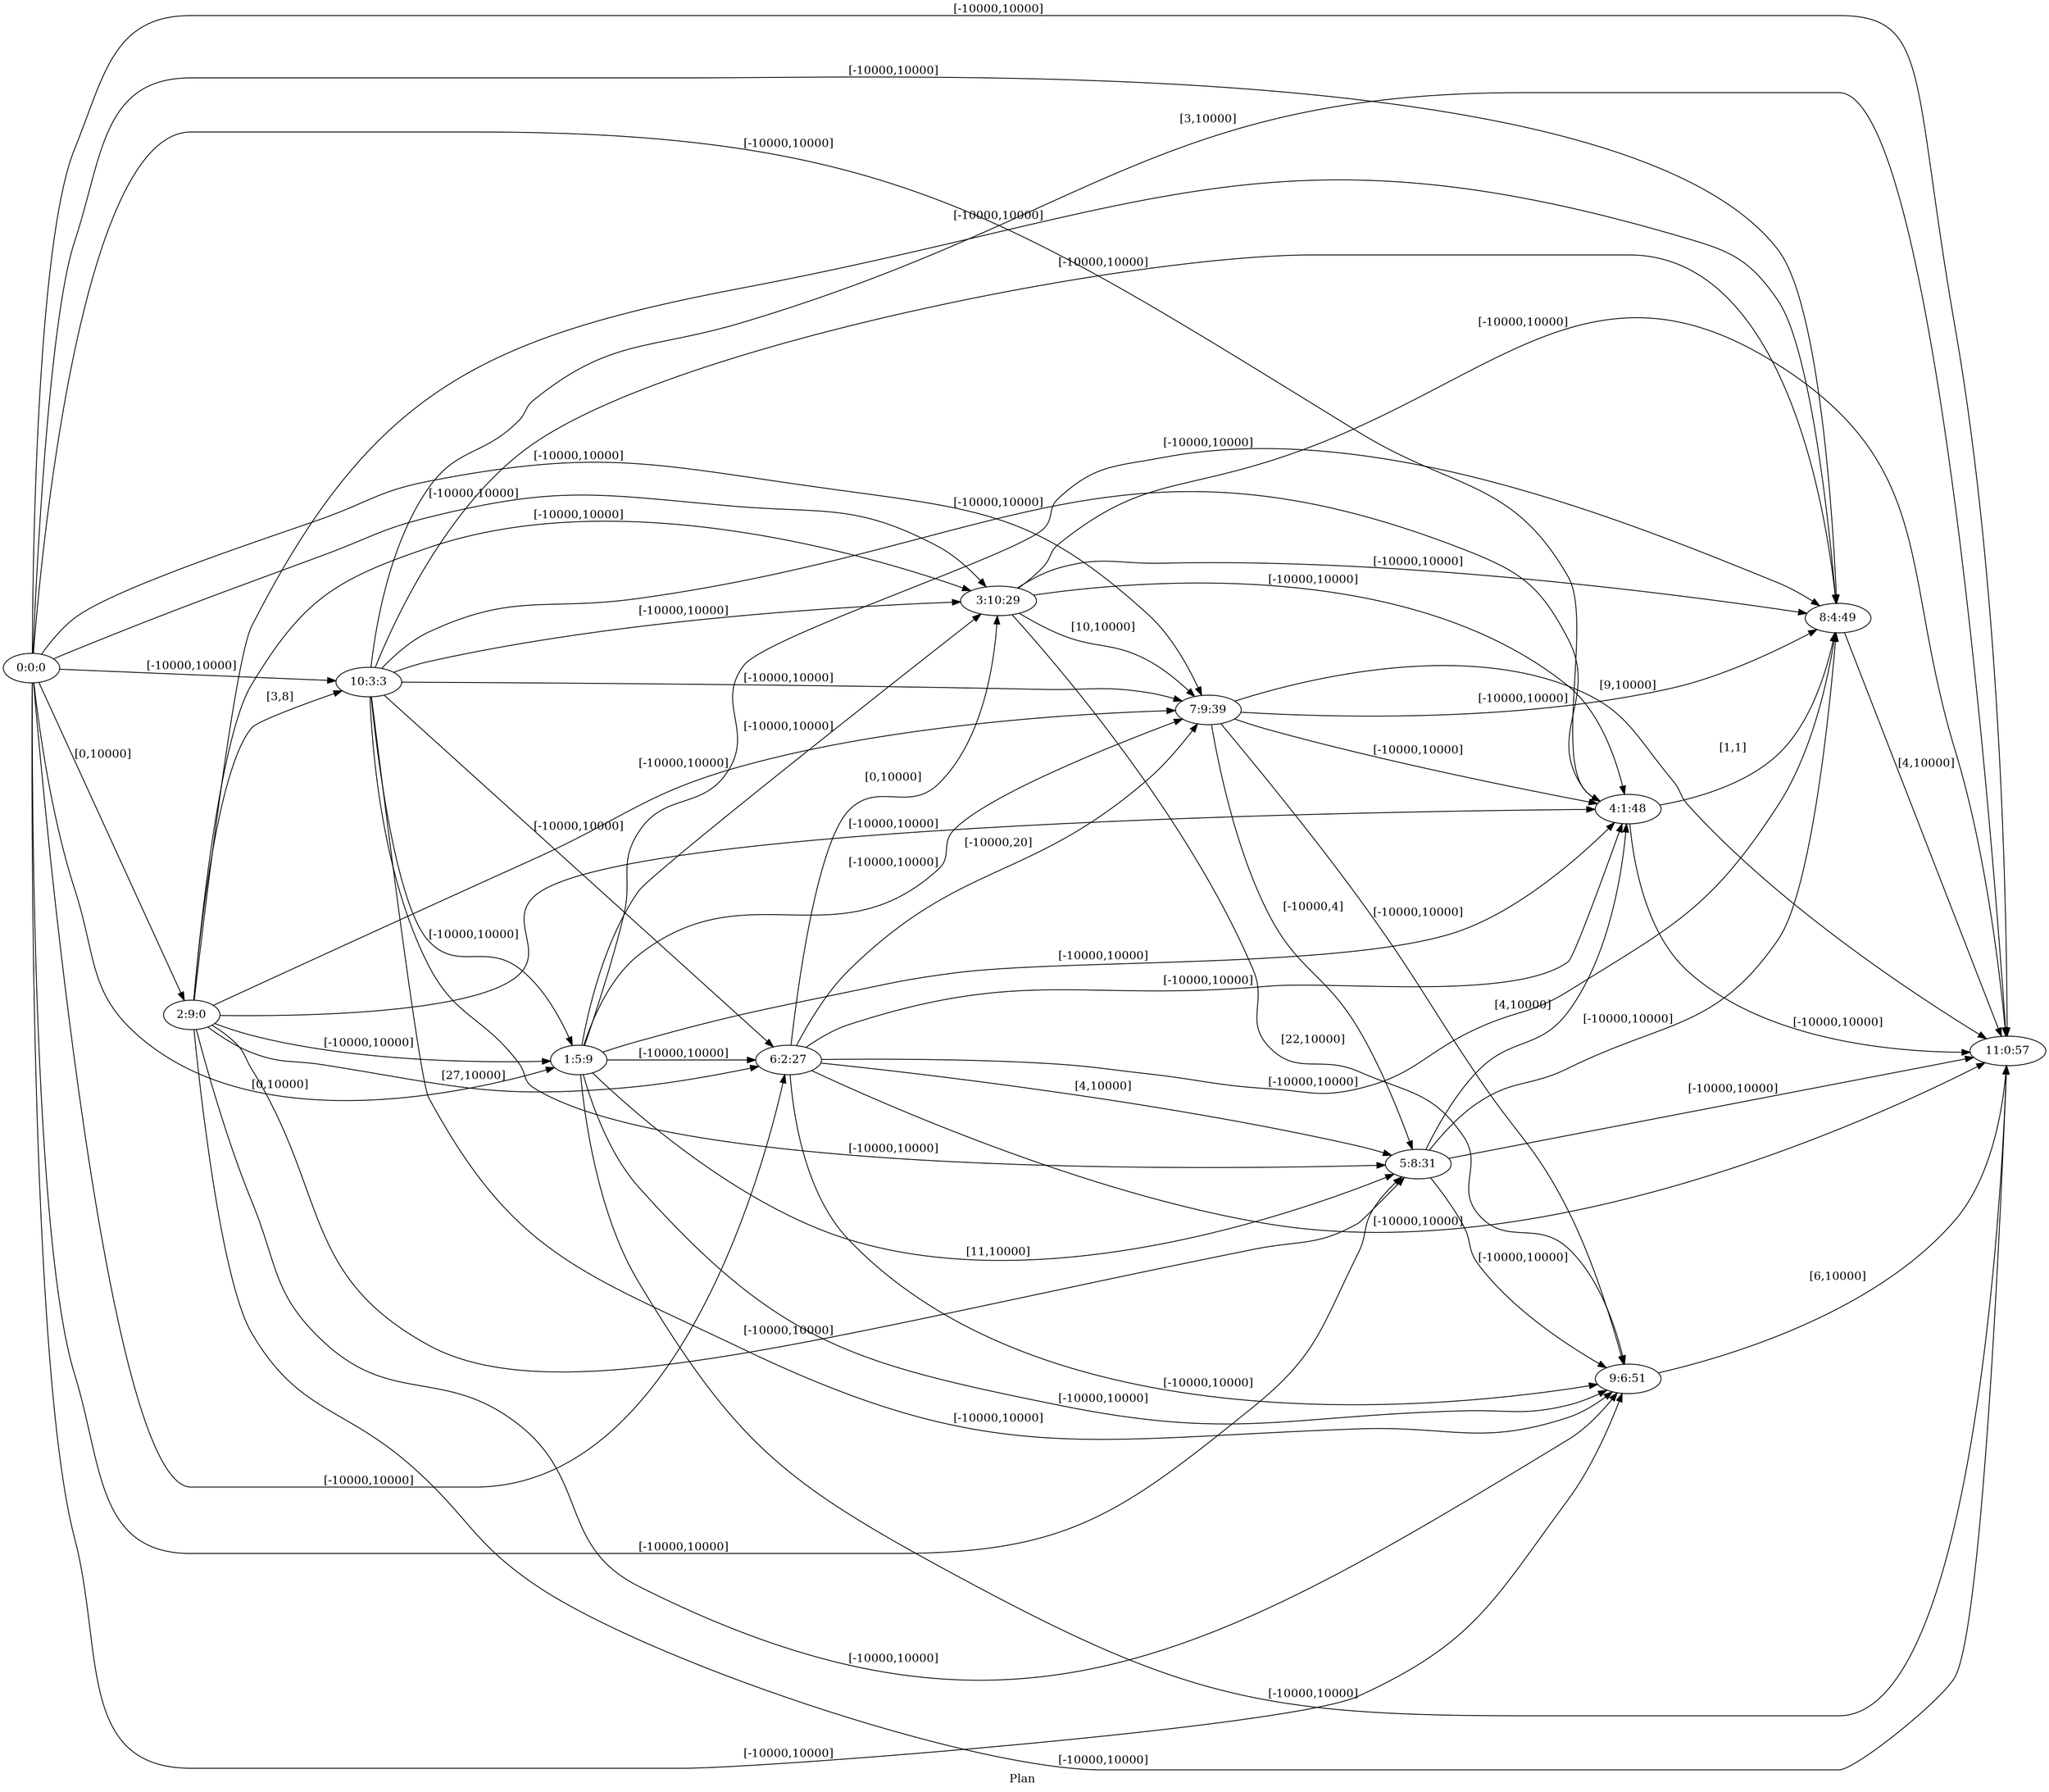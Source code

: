 digraph G {
 rankdir = LR;
 nodesep = .45; 
 size = 30;
label="Plan ";
 fldt = 0.631846;
"0:0:0"->"1:5:9"[ label = "[0,10000]"];
"0:0:0"->"2:9:0"[ label = "[0,10000]"];
"0:0:0"->"3:10:29"[ label = "[-10000,10000]"];
"0:0:0"->"4:1:48"[ label = "[-10000,10000]"];
"0:0:0"->"5:8:31"[ label = "[-10000,10000]"];
"0:0:0"->"6:2:27"[ label = "[-10000,10000]"];
"0:0:0"->"7:9:39"[ label = "[-10000,10000]"];
"0:0:0"->"8:4:49"[ label = "[-10000,10000]"];
"0:0:0"->"9:6:51"[ label = "[-10000,10000]"];
"0:0:0"->"10:3:3"[ label = "[-10000,10000]"];
"0:0:0"->"11:0:57"[ label = "[-10000,10000]"];
"1:5:9"->"3:10:29"[ label = "[-10000,10000]"];
"1:5:9"->"4:1:48"[ label = "[-10000,10000]"];
"1:5:9"->"5:8:31"[ label = "[11,10000]"];
"1:5:9"->"6:2:27"[ label = "[-10000,10000]"];
"1:5:9"->"7:9:39"[ label = "[-10000,10000]"];
"1:5:9"->"8:4:49"[ label = "[-10000,10000]"];
"1:5:9"->"9:6:51"[ label = "[-10000,10000]"];
"1:5:9"->"11:0:57"[ label = "[-10000,10000]"];
"2:9:0"->"1:5:9"[ label = "[-10000,10000]"];
"2:9:0"->"3:10:29"[ label = "[-10000,10000]"];
"2:9:0"->"4:1:48"[ label = "[-10000,10000]"];
"2:9:0"->"5:8:31"[ label = "[-10000,10000]"];
"2:9:0"->"6:2:27"[ label = "[27,10000]"];
"2:9:0"->"7:9:39"[ label = "[-10000,10000]"];
"2:9:0"->"8:4:49"[ label = "[-10000,10000]"];
"2:9:0"->"9:6:51"[ label = "[-10000,10000]"];
"2:9:0"->"10:3:3"[ label = "[3,8]"];
"2:9:0"->"11:0:57"[ label = "[-10000,10000]"];
"3:10:29"->"4:1:48"[ label = "[-10000,10000]"];
"3:10:29"->"7:9:39"[ label = "[10,10000]"];
"3:10:29"->"8:4:49"[ label = "[-10000,10000]"];
"3:10:29"->"9:6:51"[ label = "[22,10000]"];
"3:10:29"->"11:0:57"[ label = "[-10000,10000]"];
"4:1:48"->"8:4:49"[ label = "[1,1]"];
"4:1:48"->"11:0:57"[ label = "[-10000,10000]"];
"5:8:31"->"4:1:48"[ label = "[4,10000]"];
"5:8:31"->"8:4:49"[ label = "[-10000,10000]"];
"5:8:31"->"9:6:51"[ label = "[-10000,10000]"];
"5:8:31"->"11:0:57"[ label = "[-10000,10000]"];
"6:2:27"->"3:10:29"[ label = "[0,10000]"];
"6:2:27"->"4:1:48"[ label = "[-10000,10000]"];
"6:2:27"->"5:8:31"[ label = "[4,10000]"];
"6:2:27"->"7:9:39"[ label = "[-10000,20]"];
"6:2:27"->"8:4:49"[ label = "[-10000,10000]"];
"6:2:27"->"9:6:51"[ label = "[-10000,10000]"];
"6:2:27"->"11:0:57"[ label = "[-10000,10000]"];
"7:9:39"->"4:1:48"[ label = "[-10000,10000]"];
"7:9:39"->"5:8:31"[ label = "[-10000,4]"];
"7:9:39"->"8:4:49"[ label = "[-10000,10000]"];
"7:9:39"->"9:6:51"[ label = "[-10000,10000]"];
"7:9:39"->"11:0:57"[ label = "[9,10000]"];
"8:4:49"->"11:0:57"[ label = "[4,10000]"];
"9:6:51"->"11:0:57"[ label = "[6,10000]"];
"10:3:3"->"1:5:9"[ label = "[-10000,10000]"];
"10:3:3"->"3:10:29"[ label = "[-10000,10000]"];
"10:3:3"->"4:1:48"[ label = "[-10000,10000]"];
"10:3:3"->"5:8:31"[ label = "[-10000,10000]"];
"10:3:3"->"6:2:27"[ label = "[-10000,10000]"];
"10:3:3"->"7:9:39"[ label = "[-10000,10000]"];
"10:3:3"->"8:4:49"[ label = "[-10000,10000]"];
"10:3:3"->"9:6:51"[ label = "[-10000,10000]"];
"10:3:3"->"11:0:57"[ label = "[3,10000]"];
}
